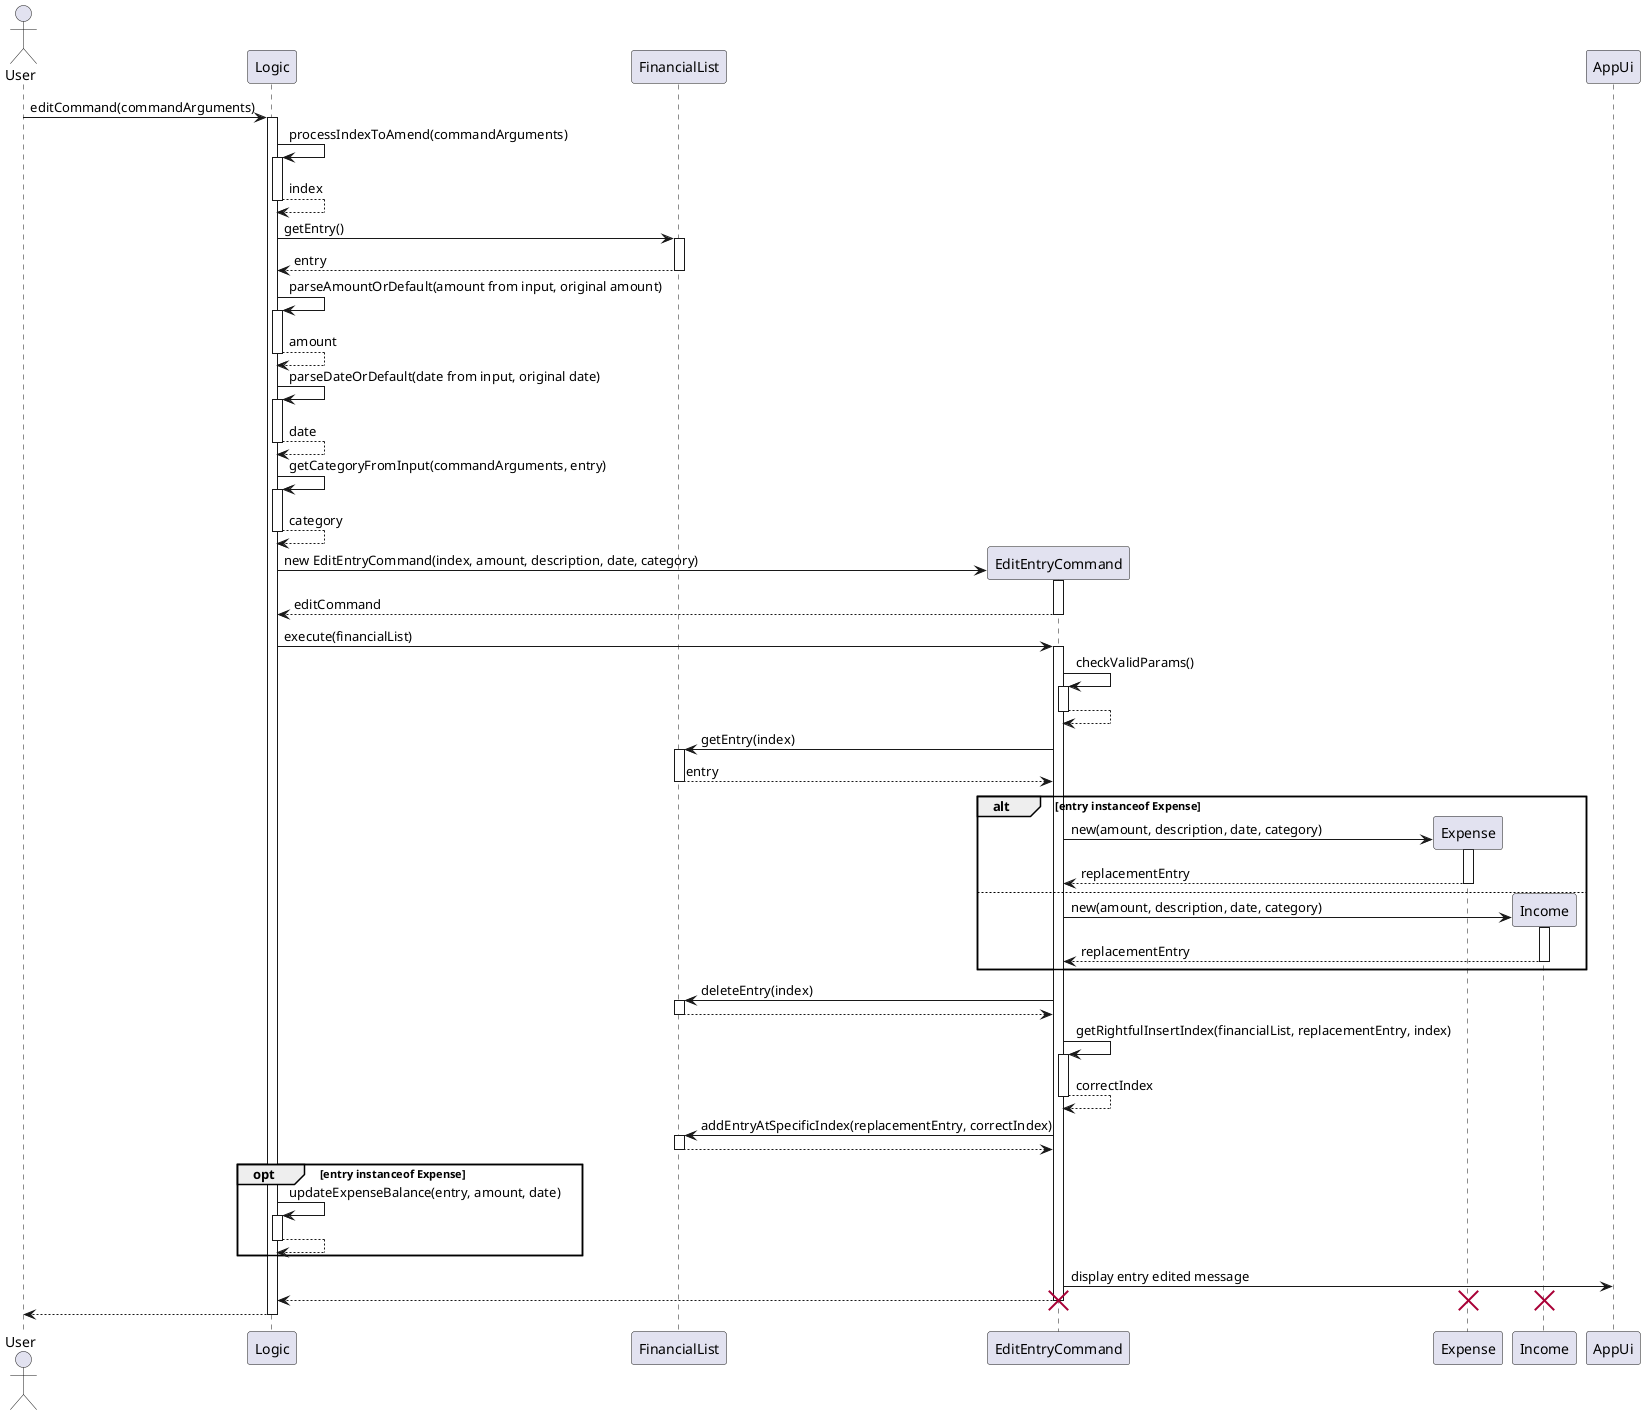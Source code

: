 @startuml

actor  User

participant Logic
participant FinancialList


User -> Logic: editCommand(commandArguments)
activate Logic

Logic -> Logic: processIndexToAmend(commandArguments)
activate Logic
return index

Logic -> FinancialList: getEntry()
activate FinancialList
return entry

Logic -> Logic: parseAmountOrDefault(amount from input, original amount)
activate Logic
return amount

Logic -> Logic: parseDateOrDefault(date from input, original date)
activate Logic
return date

Logic -> Logic: getCategoryFromInput(commandArguments, entry)
activate Logic
return category

create EditEntryCommand
Logic -> EditEntryCommand: new EditEntryCommand(index, amount, description, date, category)
activate EditEntryCommand
return editCommand

Logic -> EditEntryCommand: execute(financialList)
activate EditEntryCommand

EditEntryCommand -> EditEntryCommand: checkValidParams()
activate EditEntryCommand
return

EditEntryCommand -> FinancialList: getEntry(index)
activate FinancialList
return entry

alt entry instanceof Expense
    Create Expense
    EditEntryCommand -> Expense: new(amount, description, date, category)
    activate Expense
    return replacementEntry
else
    Create Income
    EditEntryCommand -> Income: new(amount, description, date, category)
    activate Income
    return replacementEntry
end
EditEntryCommand -> FinancialList: deleteEntry(index)
activate FinancialList
return
EditEntryCommand -> EditEntryCommand: getRightfulInsertIndex(financialList, replacementEntry, index)
activate EditEntryCommand
return correctIndex
EditEntryCommand -> FinancialList: addEntryAtSpecificIndex(replacementEntry, correctIndex)
activate FinancialList
return
opt entry instanceof Expense
    Logic -> Logic: updateExpenseBalance(entry, amount, date)
    activate Logic
    return
end

EditEntryCommand -> AppUi: display entry edited message

EditEntryCommand --> Logic
destroy Expense
destroy Income
deactivate EditEntryCommand
destroy EditEntryCommand
Logic --> User
deactivate Logic

@enduml